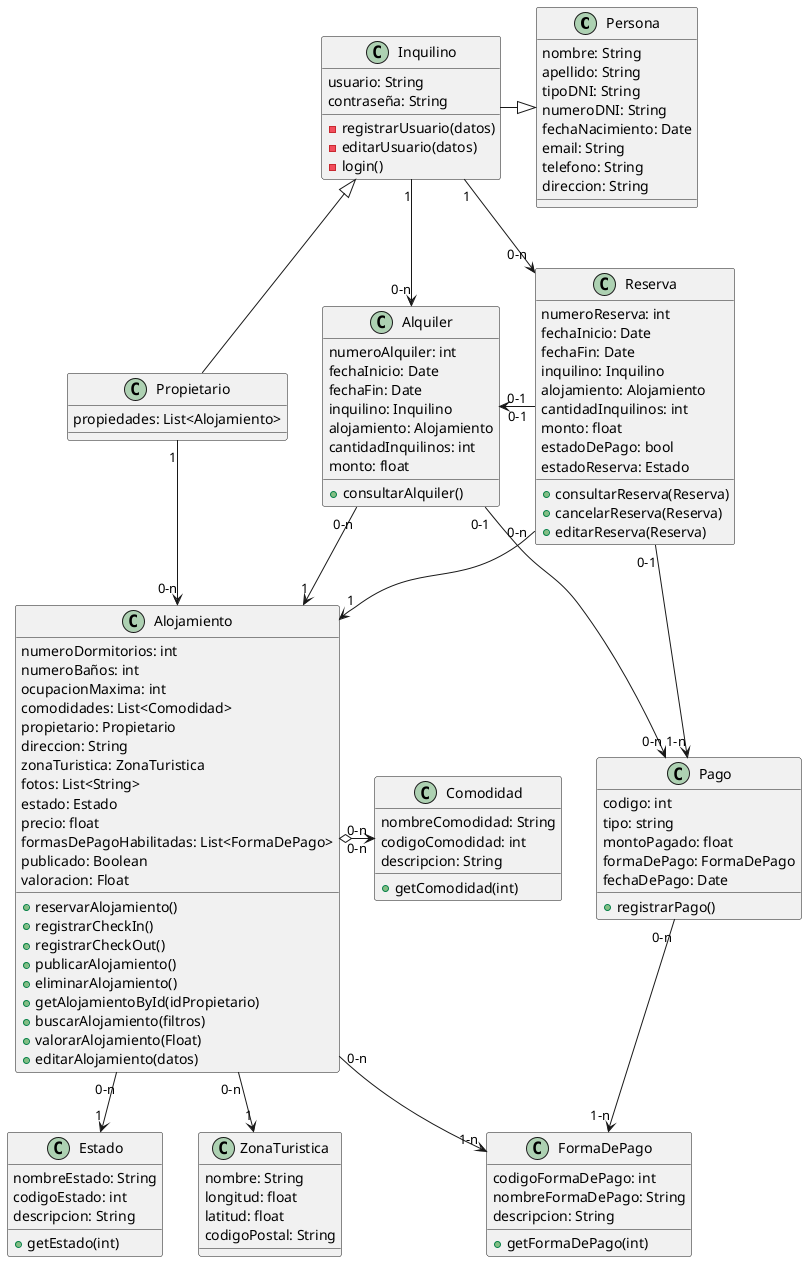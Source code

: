 @startuml EasyHome

class Persona {
    nombre: String
    apellido: String
    tipoDNI: String
    numeroDNI: String
    fechaNacimiento: Date
    email: String
    telefono: String
    direccion: String
}

class Inquilino {
    usuario: String
    contraseña: String
    -registrarUsuario(datos)
    -editarUsuario(datos)
    -login()
}

class Propietario {
    propiedades: List<Alojamiento>
}

class Alojamiento {
    numeroDormitorios: int
    numeroBaños: int
    ocupacionMaxima: int
    comodidades: List<Comodidad>
    propietario: Propietario
    direccion: String
    zonaTuristica: ZonaTuristica
    fotos: List<String>
    estado: Estado
    precio: float
    formasDePagoHabilitadas: List<FormaDePago>
    publicado: Boolean
    valoracion: Float
    +reservarAlojamiento()
    +registrarCheckIn()
    +registrarCheckOut()
    +publicarAlojamiento()
    +eliminarAlojamiento()
    +getAlojamientoById(idPropietario)
    +buscarAlojamiento(filtros)
    +valorarAlojamiento(Float)
    +editarAlojamiento(datos)
}

class ZonaTuristica {
    nombre: String
    longitud: float
    latitud: float
    codigoPostal: String
}

class Estado {
    nombreEstado: String
    codigoEstado: int
    descripcion: String
    +getEstado(int)
}

class Comodidad {
    nombreComodidad: String
    codigoComodidad: int
    descripcion: String
    +getComodidad(int)
}

class Reserva {
    numeroReserva: int
    fechaInicio: Date
    fechaFin: Date
    inquilino: Inquilino
    alojamiento: Alojamiento
    cantidadInquilinos: int
    monto: float
    estadoDePago: bool
    estadoReserva: Estado
    +consultarReserva(Reserva)
    +cancelarReserva(Reserva)
    +editarReserva(Reserva)
}

class Pago {
    codigo: int
    tipo: string
    montoPagado: float
    formaDePago: FormaDePago
    fechaDePago: Date
    +registrarPago()
}

class FormaDePago {
    codigoFormaDePago: int
    nombreFormaDePago: String
    descripcion: String
    +getFormaDePago(int)
}

class Alquiler {
    numeroAlquiler: int
    fechaInicio: Date
    fechaFin: Date
    inquilino: Inquilino
    alojamiento: Alojamiento
    cantidadInquilinos: int
    monto: float
    +consultarAlquiler()
}

Persona <|-left- Inquilino
Inquilino <|-right- Propietario

Alojamiento "0-n" <-left- "1" Propietario
Alojamiento "0-n" o-> "0-n" Comodidad
Alojamiento "0-n" --> "1" ZonaTuristica
Alojamiento "0-n" --> "1" Estado
Alojamiento "0-n" -->  "1-n" FormaDePago

Inquilino "1" --> "0-n" Reserva
Inquilino "1" --> "0-n" Alquiler
Alojamiento "1" <-up- "0-n" Reserva
Alojamiento "1" <-up- "0-n" Alquiler
Reserva "0-1" -left-> "0-1" Alquiler

Pago "0-n" --> "1-n" FormaDePago
Reserva "0-1" --> "1-n" Pago
Alquiler "0-1" --> "0-n" Pago

@enduml